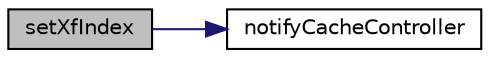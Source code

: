 digraph "setXfIndex"
{
  edge [fontname="Helvetica",fontsize="10",labelfontname="Helvetica",labelfontsize="10"];
  node [fontname="Helvetica",fontsize="10",shape=record];
  rankdir="LR";
  Node369 [label="setXfIndex",height=0.2,width=0.4,color="black", fillcolor="grey75", style="filled", fontcolor="black"];
  Node369 -> Node370 [color="midnightblue",fontsize="10",style="solid",fontname="Helvetica"];
  Node370 [label="notifyCacheController",height=0.2,width=0.4,color="black", fillcolor="white", style="filled",URL="$class_p_h_p_excel___cell.html#a0bd16d7974d8f077e52be4fcb2a51d34"];
}
